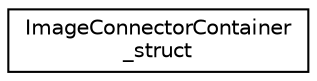 digraph "Graphical Class Hierarchy"
{
  edge [fontname="Helvetica",fontsize="10",labelfontname="Helvetica",labelfontsize="10"];
  node [fontname="Helvetica",fontsize="10",shape=record];
  rankdir="LR";
  Node0 [label="ImageConnectorContainer\l_struct",height=0.2,width=0.4,color="black", fillcolor="white", style="filled",URL="$structImageConnectorContainer__struct.html"];
}
